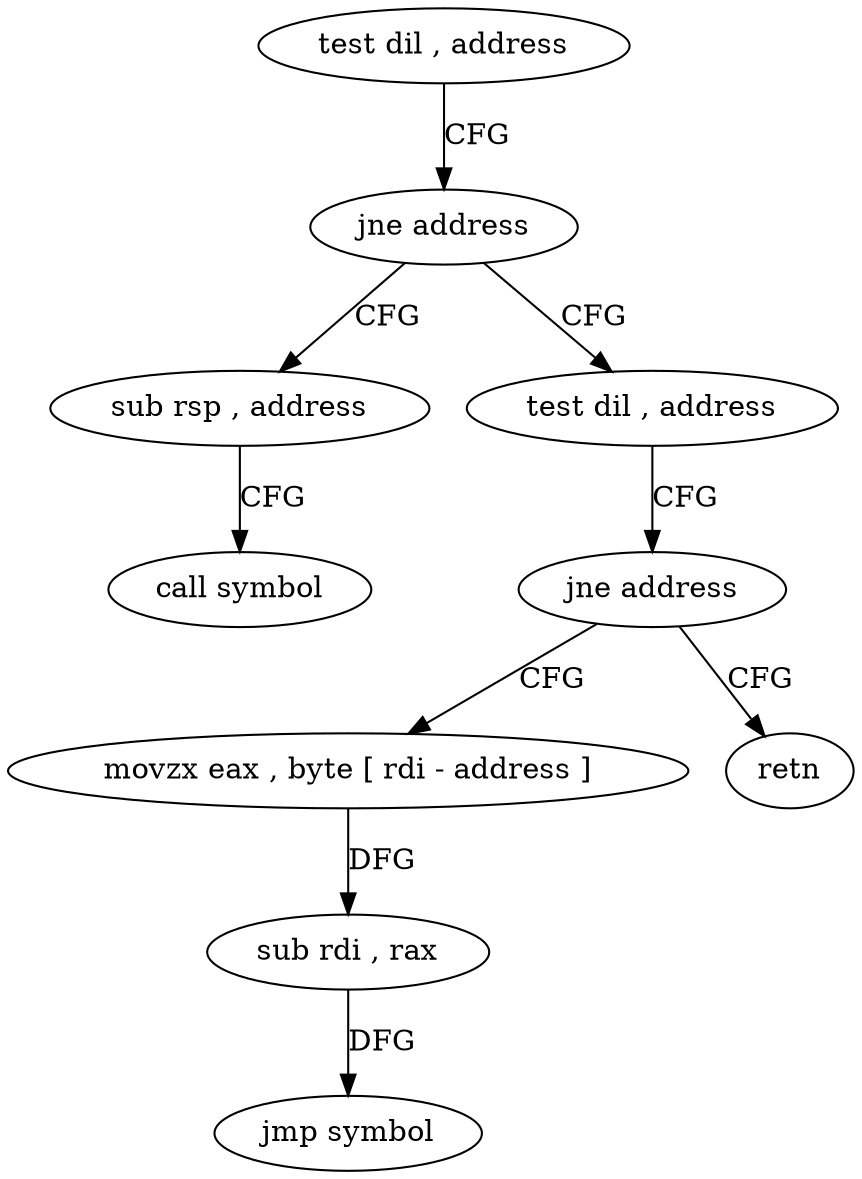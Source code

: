 digraph "func" {
"4406096" [label = "test dil , address" ]
"4406100" [label = "jne address" ]
"4406124" [label = "sub rsp , address" ]
"4406102" [label = "test dil , address" ]
"4406128" [label = "call symbol" ]
"4406106" [label = "jne address" ]
"4406112" [label = "movzx eax , byte [ rdi - address ]" ]
"4406108" [label = "retn" ]
"4406116" [label = "sub rdi , rax" ]
"4406119" [label = "jmp symbol" ]
"4406096" -> "4406100" [ label = "CFG" ]
"4406100" -> "4406124" [ label = "CFG" ]
"4406100" -> "4406102" [ label = "CFG" ]
"4406124" -> "4406128" [ label = "CFG" ]
"4406102" -> "4406106" [ label = "CFG" ]
"4406106" -> "4406112" [ label = "CFG" ]
"4406106" -> "4406108" [ label = "CFG" ]
"4406112" -> "4406116" [ label = "DFG" ]
"4406116" -> "4406119" [ label = "DFG" ]
}
